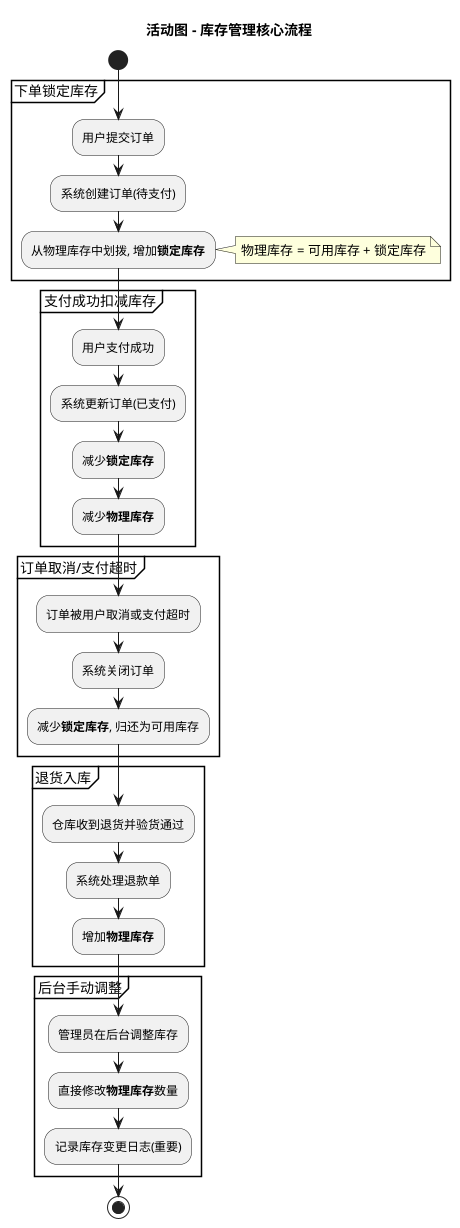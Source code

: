 @startuml
title "活动图 - 库存管理核心流程"

|场景|
start
partition "下单锁定库存" {
    :用户提交订单;
    :系统创建订单(待支付);
    :从物理库存中划拨, 增加**锁定库存**;
    note right: 物理库存 = 可用库存 + 锁定库存
}
partition "支付成功扣减库存" {
    :用户支付成功;
    :系统更新订单(已支付);
    :减少**锁定库存**;
    :减少**物理库存**;
}
partition "订单取消/支付超时" {
    :订单被用户取消或支付超时;
    :系统关闭订单;
    :减少**锁定库存**, 归还为可用库存;
}
partition "退货入库" {
    :仓库收到退货并验货通过;
    :系统处理退款单;
    :增加**物理库存**;
}
partition "后台手动调整" {
    :管理员在后台调整库存;
    :直接修改**物理库存**数量;
    :记录库存变更日志(重要);
}
stop

@enduml 